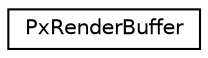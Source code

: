 digraph "Graphical Class Hierarchy"
{
  edge [fontname="Helvetica",fontsize="10",labelfontname="Helvetica",labelfontsize="10"];
  node [fontname="Helvetica",fontsize="10",shape=record];
  rankdir="LR";
  Node0 [label="PxRenderBuffer",height=0.2,width=0.4,color="black", fillcolor="white", style="filled",URL="$classPxRenderBuffer.html",tooltip="Interface for points, lines, triangles, and text buffer. "];
}
